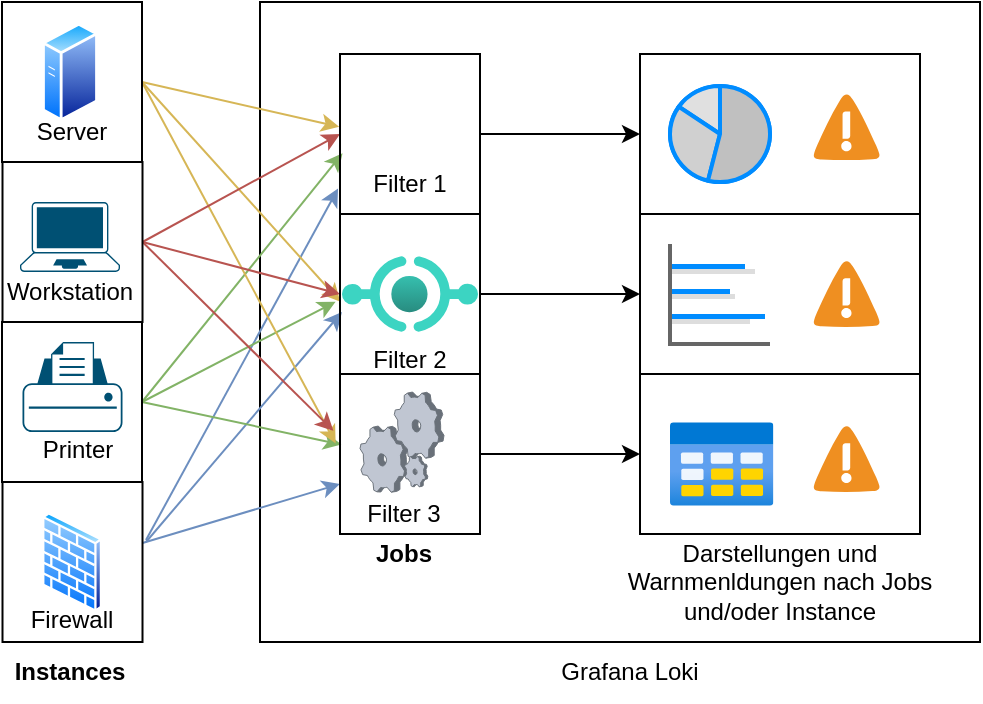 <mxfile version="21.2.9">
  <diagram name="Page-1" id="CWH5NlU9q9CjvMd9MiRt">
    <mxGraphModel dx="1195" dy="652" grid="1" gridSize="10" guides="1" tooltips="1" connect="1" arrows="1" fold="1" page="1" pageScale="1" pageWidth="850" pageHeight="1100" math="0" shadow="0">
      <root>
        <mxCell id="0" />
        <mxCell id="1" parent="0" />
        <mxCell id="TSLGlhMcsG2Oh3ILdl1S-78" value="" style="rounded=0;whiteSpace=wrap;html=1;fillColor=none;" vertex="1" parent="1">
          <mxGeometry x="370" y="276" width="140" height="80" as="geometry" />
        </mxCell>
        <mxCell id="TSLGlhMcsG2Oh3ILdl1S-77" value="" style="rounded=0;whiteSpace=wrap;html=1;fillColor=none;" vertex="1" parent="1">
          <mxGeometry x="370" y="196" width="140" height="80" as="geometry" />
        </mxCell>
        <mxCell id="TSLGlhMcsG2Oh3ILdl1S-27" value="" style="rounded=0;whiteSpace=wrap;html=1;fillColor=none;" vertex="1" parent="1">
          <mxGeometry x="180" y="90" width="360" height="320" as="geometry" />
        </mxCell>
        <mxCell id="TSLGlhMcsG2Oh3ILdl1S-68" value="" style="rounded=0;whiteSpace=wrap;html=1;fillColor=none;" vertex="1" parent="1">
          <mxGeometry x="370" y="116" width="140" height="240" as="geometry" />
        </mxCell>
        <mxCell id="TSLGlhMcsG2Oh3ILdl1S-54" style="rounded=0;orthogonalLoop=1;jettySize=auto;html=1;entryX=-0.014;entryY=0.841;entryDx=0;entryDy=0;exitX=1.025;exitY=0.363;exitDx=0;exitDy=0;exitPerimeter=0;fillColor=#dae8fc;strokeColor=#6c8ebf;entryPerimeter=0;" edge="1" parent="1" source="TSLGlhMcsG2Oh3ILdl1S-17" target="TSLGlhMcsG2Oh3ILdl1S-18">
          <mxGeometry relative="1" as="geometry" />
        </mxCell>
        <mxCell id="TSLGlhMcsG2Oh3ILdl1S-55" style="rounded=0;orthogonalLoop=1;jettySize=auto;html=1;entryX=0.014;entryY=0.613;entryDx=0;entryDy=0;entryPerimeter=0;exitX=1.025;exitY=0.375;exitDx=0;exitDy=0;exitPerimeter=0;fillColor=#dae8fc;strokeColor=#6c8ebf;" edge="1" parent="1" source="TSLGlhMcsG2Oh3ILdl1S-17" target="TSLGlhMcsG2Oh3ILdl1S-19">
          <mxGeometry relative="1" as="geometry" />
        </mxCell>
        <mxCell id="TSLGlhMcsG2Oh3ILdl1S-56" style="rounded=0;orthogonalLoop=1;jettySize=auto;html=1;entryX=0;entryY=0.5;entryDx=0;entryDy=0;fillColor=#dae8fc;strokeColor=#6c8ebf;" edge="1" parent="1">
          <mxGeometry relative="1" as="geometry">
            <mxPoint x="121.25" y="360.533" as="sourcePoint" />
            <mxPoint x="220" y="331" as="targetPoint" />
          </mxGeometry>
        </mxCell>
        <mxCell id="TSLGlhMcsG2Oh3ILdl1S-17" value="" style="rounded=0;whiteSpace=wrap;html=1;fillColor=none;" vertex="1" parent="1">
          <mxGeometry x="51.25" y="330" width="70" height="80" as="geometry" />
        </mxCell>
        <mxCell id="TSLGlhMcsG2Oh3ILdl1S-57" style="rounded=0;orthogonalLoop=1;jettySize=auto;html=1;entryX=0.018;entryY=0.62;entryDx=0;entryDy=0;exitX=1;exitY=0.5;exitDx=0;exitDy=0;fillColor=#d5e8d4;strokeColor=#82b366;entryPerimeter=0;" edge="1" parent="1" source="TSLGlhMcsG2Oh3ILdl1S-16" target="TSLGlhMcsG2Oh3ILdl1S-18">
          <mxGeometry relative="1" as="geometry">
            <mxPoint x="130" y="290" as="sourcePoint" />
          </mxGeometry>
        </mxCell>
        <mxCell id="TSLGlhMcsG2Oh3ILdl1S-58" style="rounded=0;orthogonalLoop=1;jettySize=auto;html=1;entryX=-0.031;entryY=0.548;entryDx=0;entryDy=0;entryPerimeter=0;exitX=1;exitY=0.5;exitDx=0;exitDy=0;fillColor=#d5e8d4;strokeColor=#82b366;" edge="1" parent="1" source="TSLGlhMcsG2Oh3ILdl1S-16" target="TSLGlhMcsG2Oh3ILdl1S-19">
          <mxGeometry relative="1" as="geometry" />
        </mxCell>
        <mxCell id="TSLGlhMcsG2Oh3ILdl1S-59" style="rounded=0;orthogonalLoop=1;jettySize=auto;html=1;entryX=0.01;entryY=0.441;entryDx=0;entryDy=0;entryPerimeter=0;exitX=1;exitY=0.5;exitDx=0;exitDy=0;fillColor=#d5e8d4;strokeColor=#82b366;" edge="1" parent="1" source="TSLGlhMcsG2Oh3ILdl1S-16" target="TSLGlhMcsG2Oh3ILdl1S-20">
          <mxGeometry relative="1" as="geometry" />
        </mxCell>
        <mxCell id="TSLGlhMcsG2Oh3ILdl1S-16" value="" style="rounded=0;whiteSpace=wrap;html=1;fillColor=none;" vertex="1" parent="1">
          <mxGeometry x="51" y="250" width="70" height="80" as="geometry" />
        </mxCell>
        <mxCell id="TSLGlhMcsG2Oh3ILdl1S-63" style="rounded=0;orthogonalLoop=1;jettySize=auto;html=1;entryX=-0.006;entryY=0.455;entryDx=0;entryDy=0;entryPerimeter=0;fillColor=#fff2cc;strokeColor=#d6b656;exitX=1;exitY=0.5;exitDx=0;exitDy=0;" edge="1" parent="1" source="TSLGlhMcsG2Oh3ILdl1S-7" target="TSLGlhMcsG2Oh3ILdl1S-18">
          <mxGeometry relative="1" as="geometry" />
        </mxCell>
        <mxCell id="TSLGlhMcsG2Oh3ILdl1S-64" style="rounded=0;orthogonalLoop=1;jettySize=auto;html=1;entryX=0.002;entryY=0.548;entryDx=0;entryDy=0;entryPerimeter=0;fillColor=#fff2cc;strokeColor=#d6b656;exitX=1;exitY=0.5;exitDx=0;exitDy=0;" edge="1" parent="1" source="TSLGlhMcsG2Oh3ILdl1S-7" target="TSLGlhMcsG2Oh3ILdl1S-19">
          <mxGeometry relative="1" as="geometry" />
        </mxCell>
        <mxCell id="TSLGlhMcsG2Oh3ILdl1S-65" style="rounded=0;orthogonalLoop=1;jettySize=auto;html=1;entryX=-0.031;entryY=0.434;entryDx=0;entryDy=0;entryPerimeter=0;fillColor=#fff2cc;strokeColor=#d6b656;exitX=1;exitY=0.5;exitDx=0;exitDy=0;" edge="1" parent="1" source="TSLGlhMcsG2Oh3ILdl1S-7" target="TSLGlhMcsG2Oh3ILdl1S-20">
          <mxGeometry relative="1" as="geometry" />
        </mxCell>
        <mxCell id="TSLGlhMcsG2Oh3ILdl1S-7" value="" style="rounded=0;whiteSpace=wrap;html=1;fillColor=none;" vertex="1" parent="1">
          <mxGeometry x="51" y="90" width="70" height="80" as="geometry" />
        </mxCell>
        <mxCell id="TSLGlhMcsG2Oh3ILdl1S-2" value="" style="points=[[0.13,0.02,0],[0.5,0,0],[0.87,0.02,0],[0.885,0.4,0],[0.985,0.985,0],[0.5,1,0],[0.015,0.985,0],[0.115,0.4,0]];verticalLabelPosition=bottom;sketch=0;html=1;verticalAlign=top;aspect=fixed;align=center;pointerEvents=1;shape=mxgraph.cisco19.laptop;fillColor=#005073;strokeColor=none;" vertex="1" parent="1">
          <mxGeometry x="60" y="190" width="50" height="35" as="geometry" />
        </mxCell>
        <mxCell id="TSLGlhMcsG2Oh3ILdl1S-4" value="" style="points=[[0.22,0.185,0],[0.5,0,0],[0.78,0.185,0],[0.975,0.49,0],[1,0.73,0],[0.975,0.97,0],[0.5,1,0],[0.025,0.97,0],[0,0.73,0],[0.025,0.49,0]];verticalLabelPosition=bottom;sketch=0;html=1;verticalAlign=top;aspect=fixed;align=center;pointerEvents=1;shape=mxgraph.cisco19.printer;fillColor=#005073;strokeColor=none;" vertex="1" parent="1">
          <mxGeometry x="61.25" y="260" width="50" height="45" as="geometry" />
        </mxCell>
        <mxCell id="TSLGlhMcsG2Oh3ILdl1S-5" value="" style="image;aspect=fixed;perimeter=ellipsePerimeter;html=1;align=center;shadow=0;dashed=0;spacingTop=3;image=img/lib/active_directory/firewall.svg;" vertex="1" parent="1">
          <mxGeometry x="70.75" y="345" width="30.5" height="50" as="geometry" />
        </mxCell>
        <mxCell id="TSLGlhMcsG2Oh3ILdl1S-6" value="" style="image;aspect=fixed;perimeter=ellipsePerimeter;html=1;align=center;shadow=0;dashed=0;spacingTop=3;image=img/lib/active_directory/generic_server.svg;" vertex="1" parent="1">
          <mxGeometry x="71" y="100" width="28.0" height="50" as="geometry" />
        </mxCell>
        <mxCell id="TSLGlhMcsG2Oh3ILdl1S-8" value="&lt;b&gt;Instances&lt;/b&gt;" style="text;html=1;strokeColor=none;fillColor=none;align=center;verticalAlign=middle;whiteSpace=wrap;rounded=0;" vertex="1" parent="1">
          <mxGeometry x="55" y="410" width="60" height="30" as="geometry" />
        </mxCell>
        <mxCell id="TSLGlhMcsG2Oh3ILdl1S-9" value="Server" style="text;html=1;strokeColor=none;fillColor=none;align=center;verticalAlign=middle;whiteSpace=wrap;rounded=0;" vertex="1" parent="1">
          <mxGeometry x="56.25" y="140" width="60" height="30" as="geometry" />
        </mxCell>
        <mxCell id="TSLGlhMcsG2Oh3ILdl1S-10" value="Workstation" style="text;html=1;strokeColor=none;fillColor=none;align=center;verticalAlign=middle;whiteSpace=wrap;rounded=0;" vertex="1" parent="1">
          <mxGeometry x="55" y="220" width="60" height="30" as="geometry" />
        </mxCell>
        <mxCell id="TSLGlhMcsG2Oh3ILdl1S-11" value="Printer" style="text;html=1;strokeColor=none;fillColor=none;align=center;verticalAlign=middle;whiteSpace=wrap;rounded=0;" vertex="1" parent="1">
          <mxGeometry x="59" y="299" width="60" height="30" as="geometry" />
        </mxCell>
        <mxCell id="TSLGlhMcsG2Oh3ILdl1S-13" value="Firewall" style="text;html=1;strokeColor=none;fillColor=none;align=center;verticalAlign=middle;whiteSpace=wrap;rounded=0;" vertex="1" parent="1">
          <mxGeometry x="56.25" y="384" width="60" height="30" as="geometry" />
        </mxCell>
        <mxCell id="TSLGlhMcsG2Oh3ILdl1S-60" style="rounded=0;orthogonalLoop=1;jettySize=auto;html=1;entryX=0;entryY=0.5;entryDx=0;entryDy=0;exitX=1;exitY=0.5;exitDx=0;exitDy=0;fillColor=#f8cecc;strokeColor=#b85450;" edge="1" parent="1" source="TSLGlhMcsG2Oh3ILdl1S-15" target="TSLGlhMcsG2Oh3ILdl1S-18">
          <mxGeometry relative="1" as="geometry" />
        </mxCell>
        <mxCell id="TSLGlhMcsG2Oh3ILdl1S-61" style="rounded=0;orthogonalLoop=1;jettySize=auto;html=1;entryX=0;entryY=0.5;entryDx=0;entryDy=0;exitX=1;exitY=0.5;exitDx=0;exitDy=0;fillColor=#f8cecc;strokeColor=#b85450;" edge="1" parent="1" source="TSLGlhMcsG2Oh3ILdl1S-15" target="TSLGlhMcsG2Oh3ILdl1S-19">
          <mxGeometry relative="1" as="geometry" />
        </mxCell>
        <mxCell id="TSLGlhMcsG2Oh3ILdl1S-62" style="rounded=0;orthogonalLoop=1;jettySize=auto;html=1;entryX=-0.047;entryY=0.355;entryDx=0;entryDy=0;exitX=1;exitY=0.5;exitDx=0;exitDy=0;fillColor=#f8cecc;strokeColor=#b85450;entryPerimeter=0;" edge="1" parent="1" source="TSLGlhMcsG2Oh3ILdl1S-15" target="TSLGlhMcsG2Oh3ILdl1S-20">
          <mxGeometry relative="1" as="geometry" />
        </mxCell>
        <mxCell id="TSLGlhMcsG2Oh3ILdl1S-15" value="" style="rounded=0;whiteSpace=wrap;html=1;fillColor=none;" vertex="1" parent="1">
          <mxGeometry x="51.25" y="170" width="70" height="80" as="geometry" />
        </mxCell>
        <mxCell id="TSLGlhMcsG2Oh3ILdl1S-69" style="edgeStyle=orthogonalEdgeStyle;rounded=0;orthogonalLoop=1;jettySize=auto;html=1;entryX=0;entryY=0.5;entryDx=0;entryDy=0;" edge="1" parent="1" source="TSLGlhMcsG2Oh3ILdl1S-18" target="TSLGlhMcsG2Oh3ILdl1S-76">
          <mxGeometry relative="1" as="geometry" />
        </mxCell>
        <mxCell id="TSLGlhMcsG2Oh3ILdl1S-18" value="" style="rounded=0;whiteSpace=wrap;html=1;fillColor=none;" vertex="1" parent="1">
          <mxGeometry x="220" y="116" width="70" height="80" as="geometry" />
        </mxCell>
        <mxCell id="TSLGlhMcsG2Oh3ILdl1S-70" style="edgeStyle=orthogonalEdgeStyle;rounded=0;orthogonalLoop=1;jettySize=auto;html=1;entryX=0;entryY=0.5;entryDx=0;entryDy=0;" edge="1" parent="1" source="TSLGlhMcsG2Oh3ILdl1S-19" target="TSLGlhMcsG2Oh3ILdl1S-77">
          <mxGeometry relative="1" as="geometry" />
        </mxCell>
        <mxCell id="TSLGlhMcsG2Oh3ILdl1S-19" value="" style="rounded=0;whiteSpace=wrap;html=1;fillColor=none;" vertex="1" parent="1">
          <mxGeometry x="220" y="196" width="70" height="80" as="geometry" />
        </mxCell>
        <mxCell id="TSLGlhMcsG2Oh3ILdl1S-71" style="edgeStyle=orthogonalEdgeStyle;rounded=0;orthogonalLoop=1;jettySize=auto;html=1;entryX=0;entryY=0.5;entryDx=0;entryDy=0;" edge="1" parent="1" source="TSLGlhMcsG2Oh3ILdl1S-20" target="TSLGlhMcsG2Oh3ILdl1S-78">
          <mxGeometry relative="1" as="geometry" />
        </mxCell>
        <mxCell id="TSLGlhMcsG2Oh3ILdl1S-20" value="" style="rounded=0;whiteSpace=wrap;html=1;fillColor=none;" vertex="1" parent="1">
          <mxGeometry x="220" y="276" width="70" height="80" as="geometry" />
        </mxCell>
        <mxCell id="TSLGlhMcsG2Oh3ILdl1S-23" value="" style="shape=image;html=1;verticalAlign=top;verticalLabelPosition=bottom;labelBackgroundColor=#ffffff;imageAspect=0;aspect=fixed;image=https://cdn2.iconfinder.com/data/icons/competitive-strategy-and-corporate-training/512/736_Efficiency_management_processing_productivity_project_Business_Management-128.png" vertex="1" parent="1">
          <mxGeometry x="230" y="126" width="50" height="50" as="geometry" />
        </mxCell>
        <mxCell id="TSLGlhMcsG2Oh3ILdl1S-25" value="" style="verticalLabelPosition=bottom;sketch=0;aspect=fixed;html=1;verticalAlign=top;strokeColor=none;align=center;outlineConnect=0;shape=mxgraph.citrix.process;" vertex="1" parent="1">
          <mxGeometry x="230" y="285" width="42" height="50.08" as="geometry" />
        </mxCell>
        <mxCell id="TSLGlhMcsG2Oh3ILdl1S-26" value="&lt;b&gt;Jobs&lt;/b&gt;" style="text;html=1;strokeColor=none;fillColor=none;align=center;verticalAlign=middle;whiteSpace=wrap;rounded=0;" vertex="1" parent="1">
          <mxGeometry x="222" y="351" width="60" height="30" as="geometry" />
        </mxCell>
        <mxCell id="TSLGlhMcsG2Oh3ILdl1S-28" value="Grafana Loki" style="text;html=1;strokeColor=none;fillColor=none;align=center;verticalAlign=middle;whiteSpace=wrap;rounded=0;" vertex="1" parent="1">
          <mxGeometry x="320" y="410" width="90" height="30" as="geometry" />
        </mxCell>
        <mxCell id="TSLGlhMcsG2Oh3ILdl1S-29" value="" style="image;aspect=fixed;html=1;points=[];align=center;fontSize=12;image=img/lib/azure2/other/API_Proxy.svg;" vertex="1" parent="1">
          <mxGeometry x="221" y="217" width="68" height="38" as="geometry" />
        </mxCell>
        <mxCell id="TSLGlhMcsG2Oh3ILdl1S-31" value="" style="verticalLabelPosition=bottom;shadow=0;dashed=0;align=center;html=1;verticalAlign=top;strokeWidth=1;shape=mxgraph.mockup.graphics.pieChart;strokeColor=#008cff;parts=10,20,35;partColors=#e0e0e0,#d0d0d0,#c0c0c0,#b0b0b0,#a0a0a0;strokeWidth=2;" vertex="1" parent="1">
          <mxGeometry x="385" y="132" width="50" height="48" as="geometry" />
        </mxCell>
        <mxCell id="TSLGlhMcsG2Oh3ILdl1S-32" value="Darstellungen und Warnmenldungen nach Jobs und/oder Instance" style="text;html=1;strokeColor=none;fillColor=none;align=center;verticalAlign=middle;whiteSpace=wrap;rounded=0;" vertex="1" parent="1">
          <mxGeometry x="360" y="365" width="160" height="30" as="geometry" />
        </mxCell>
        <mxCell id="TSLGlhMcsG2Oh3ILdl1S-34" value="Filter 1" style="text;html=1;strokeColor=none;fillColor=none;align=center;verticalAlign=middle;whiteSpace=wrap;rounded=0;" vertex="1" parent="1">
          <mxGeometry x="225" y="166" width="60" height="30" as="geometry" />
        </mxCell>
        <mxCell id="TSLGlhMcsG2Oh3ILdl1S-38" value="Filter 2" style="text;html=1;strokeColor=none;fillColor=none;align=center;verticalAlign=middle;whiteSpace=wrap;rounded=0;" vertex="1" parent="1">
          <mxGeometry x="225" y="253.5" width="60" height="30" as="geometry" />
        </mxCell>
        <mxCell id="TSLGlhMcsG2Oh3ILdl1S-39" value="Filter 3" style="text;html=1;strokeColor=none;fillColor=none;align=center;verticalAlign=middle;whiteSpace=wrap;rounded=0;" vertex="1" parent="1">
          <mxGeometry x="222" y="331" width="60" height="30" as="geometry" />
        </mxCell>
        <mxCell id="TSLGlhMcsG2Oh3ILdl1S-72" value="" style="shadow=0;dashed=0;html=1;strokeColor=none;fillColor=#4495D1;labelPosition=center;verticalLabelPosition=bottom;verticalAlign=top;align=center;outlineConnect=0;shape=mxgraph.veeam.2d.alert;" vertex="1" parent="1">
          <mxGeometry x="456.8" y="136" width="33.2" height="33.2" as="geometry" />
        </mxCell>
        <mxCell id="TSLGlhMcsG2Oh3ILdl1S-73" value="" style="shadow=0;dashed=0;html=1;strokeColor=none;fillColor=#4495D1;labelPosition=center;verticalLabelPosition=bottom;verticalAlign=top;align=center;outlineConnect=0;shape=mxgraph.veeam.2d.alert;" vertex="1" parent="1">
          <mxGeometry x="456.8" y="301.88" width="33.2" height="33.2" as="geometry" />
        </mxCell>
        <mxCell id="TSLGlhMcsG2Oh3ILdl1S-74" value="" style="shadow=0;dashed=0;html=1;strokeColor=none;fillColor=#4495D1;labelPosition=center;verticalLabelPosition=bottom;verticalAlign=top;align=center;outlineConnect=0;shape=mxgraph.veeam.2d.alert;" vertex="1" parent="1">
          <mxGeometry x="456.8" y="219.4" width="33.2" height="33.2" as="geometry" />
        </mxCell>
        <mxCell id="TSLGlhMcsG2Oh3ILdl1S-76" value="" style="rounded=0;whiteSpace=wrap;html=1;fillColor=none;" vertex="1" parent="1">
          <mxGeometry x="370" y="116" width="140" height="80" as="geometry" />
        </mxCell>
        <mxCell id="TSLGlhMcsG2Oh3ILdl1S-81" value="" style="verticalLabelPosition=bottom;shadow=0;dashed=0;align=center;html=1;verticalAlign=top;strokeWidth=1;shape=mxgraph.mockup.graphics.barChart;strokeColor=none;strokeColor2=none;strokeColor3=#666666;fillColor2=#008cff;fillColor3=#dddddd;" vertex="1" parent="1">
          <mxGeometry x="385" y="211" width="50" height="50" as="geometry" />
        </mxCell>
        <mxCell id="TSLGlhMcsG2Oh3ILdl1S-109" value="" style="image;aspect=fixed;html=1;points=[];align=center;fontSize=12;image=img/lib/azure2/general/Table.svg;" vertex="1" parent="1">
          <mxGeometry x="385" y="300" width="51.69" height="42" as="geometry" />
        </mxCell>
      </root>
    </mxGraphModel>
  </diagram>
</mxfile>
